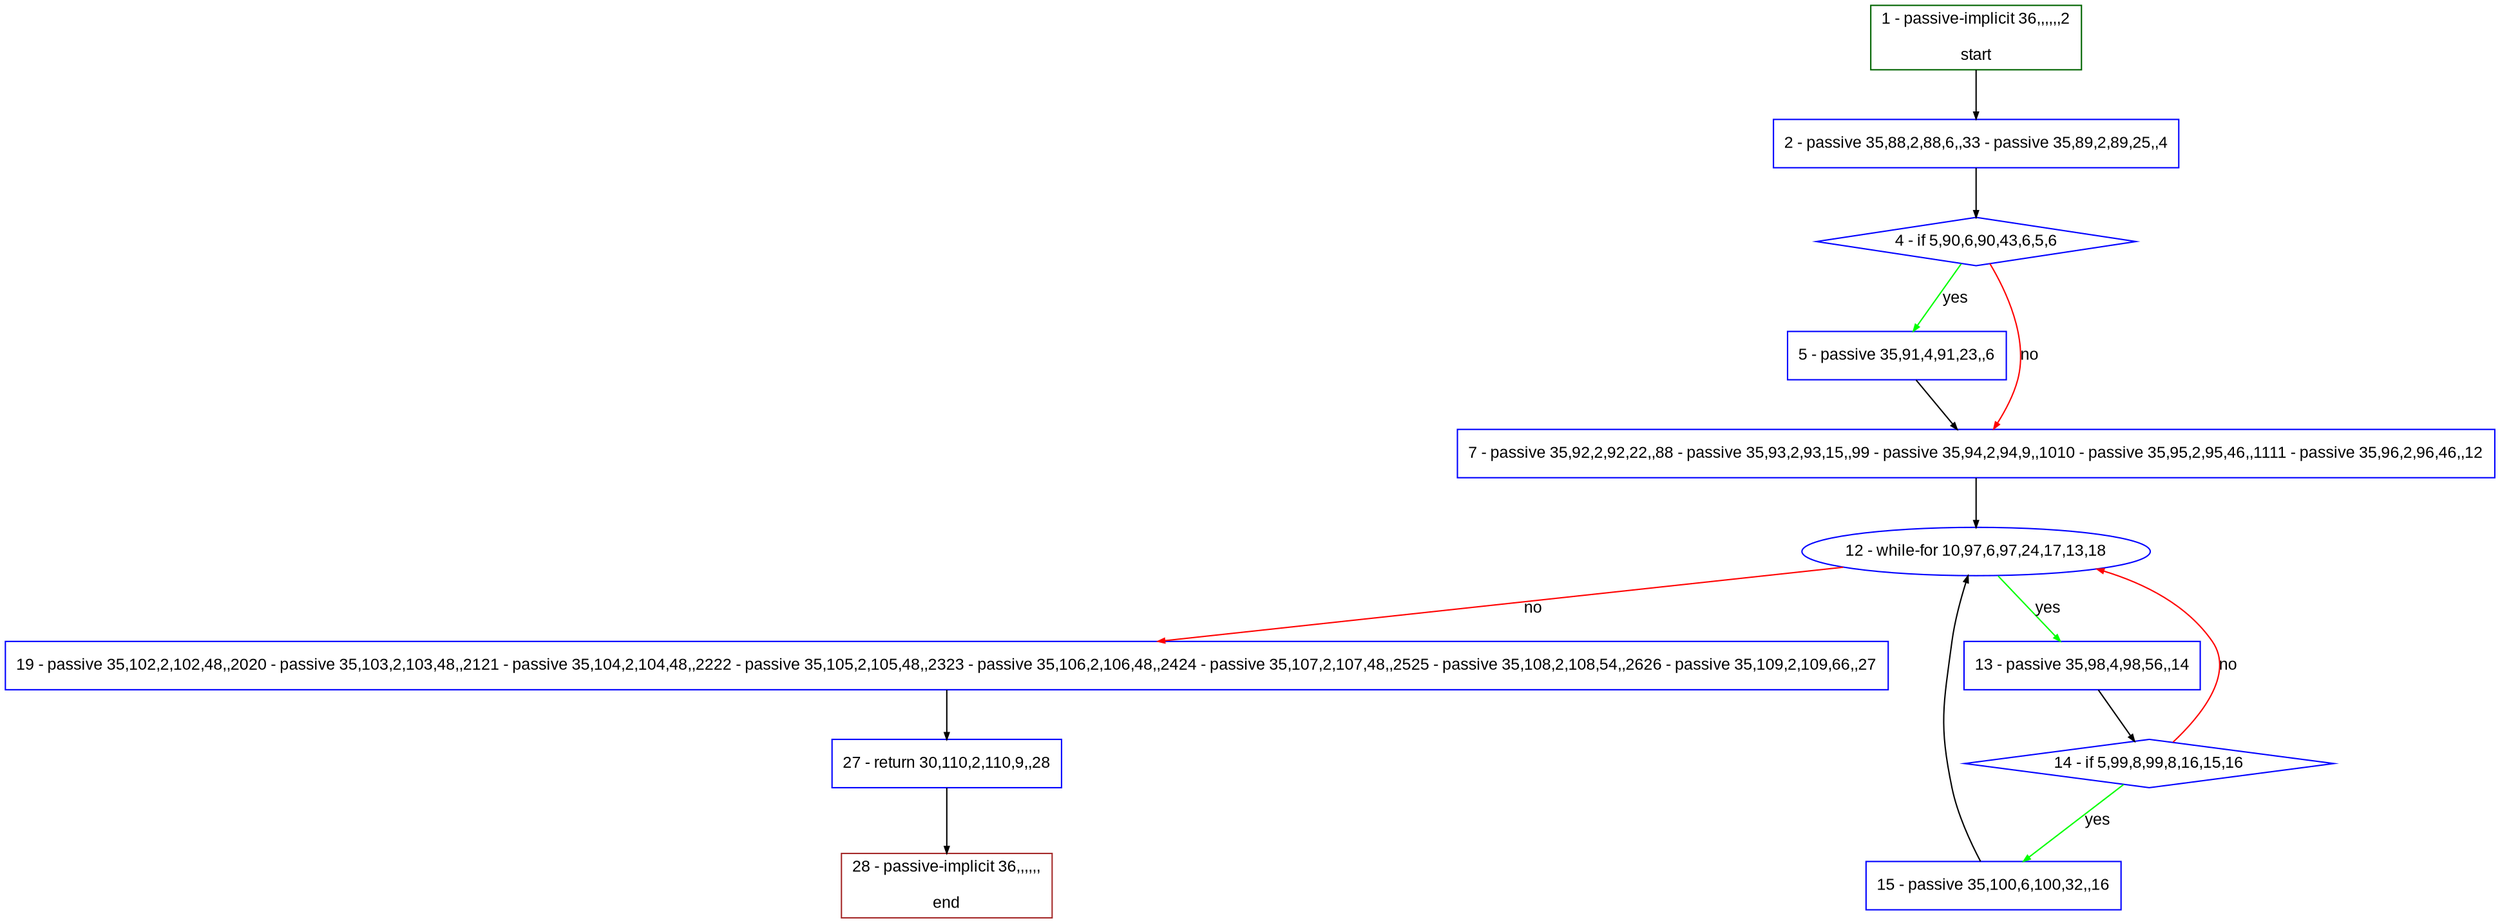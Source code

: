 digraph "" {
  graph [pack="true", label="", fontsize="12", packmode="clust", fontname="Arial", fillcolor="#FFFFCC", bgcolor="white", style="rounded,filled", compound="true"];
  node [node_initialized="no", label="", color="grey", fontsize="12", fillcolor="white", fontname="Arial", style="filled", shape="rectangle", compound="true", fixedsize="false"];
  edge [fontcolor="black", arrowhead="normal", arrowtail="none", arrowsize="0.5", ltail="", label="", color="black", fontsize="12", lhead="", fontname="Arial", dir="forward", compound="true"];
  __N1 [label="2 - passive 35,88,2,88,6,,33 - passive 35,89,2,89,25,,4", color="#0000ff", fillcolor="#ffffff", style="filled", shape="box"];
  __N2 [label="1 - passive-implicit 36,,,,,,2\n\nstart", color="#006400", fillcolor="#ffffff", style="filled", shape="box"];
  __N3 [label="4 - if 5,90,6,90,43,6,5,6", color="#0000ff", fillcolor="#ffffff", style="filled", shape="diamond"];
  __N4 [label="5 - passive 35,91,4,91,23,,6", color="#0000ff", fillcolor="#ffffff", style="filled", shape="box"];
  __N5 [label="7 - passive 35,92,2,92,22,,88 - passive 35,93,2,93,15,,99 - passive 35,94,2,94,9,,1010 - passive 35,95,2,95,46,,1111 - passive 35,96,2,96,46,,12", color="#0000ff", fillcolor="#ffffff", style="filled", shape="box"];
  __N6 [label="12 - while-for 10,97,6,97,24,17,13,18", color="#0000ff", fillcolor="#ffffff", style="filled", shape="oval"];
  __N7 [label="13 - passive 35,98,4,98,56,,14", color="#0000ff", fillcolor="#ffffff", style="filled", shape="box"];
  __N8 [label="19 - passive 35,102,2,102,48,,2020 - passive 35,103,2,103,48,,2121 - passive 35,104,2,104,48,,2222 - passive 35,105,2,105,48,,2323 - passive 35,106,2,106,48,,2424 - passive 35,107,2,107,48,,2525 - passive 35,108,2,108,54,,2626 - passive 35,109,2,109,66,,27", color="#0000ff", fillcolor="#ffffff", style="filled", shape="box"];
  __N9 [label="14 - if 5,99,8,99,8,16,15,16", color="#0000ff", fillcolor="#ffffff", style="filled", shape="diamond"];
  __N10 [label="15 - passive 35,100,6,100,32,,16", color="#0000ff", fillcolor="#ffffff", style="filled", shape="box"];
  __N11 [label="27 - return 30,110,2,110,9,,28", color="#0000ff", fillcolor="#ffffff", style="filled", shape="box"];
  __N12 [label="28 - passive-implicit 36,,,,,,\n\nend", color="#a52a2a", fillcolor="#ffffff", style="filled", shape="box"];
  __N2 -> __N1 [arrowhead="normal", arrowtail="none", color="#000000", label="", dir="forward"];
  __N1 -> __N3 [arrowhead="normal", arrowtail="none", color="#000000", label="", dir="forward"];
  __N3 -> __N4 [arrowhead="normal", arrowtail="none", color="#00ff00", label="yes", dir="forward"];
  __N3 -> __N5 [arrowhead="normal", arrowtail="none", color="#ff0000", label="no", dir="forward"];
  __N4 -> __N5 [arrowhead="normal", arrowtail="none", color="#000000", label="", dir="forward"];
  __N5 -> __N6 [arrowhead="normal", arrowtail="none", color="#000000", label="", dir="forward"];
  __N6 -> __N7 [arrowhead="normal", arrowtail="none", color="#00ff00", label="yes", dir="forward"];
  __N6 -> __N8 [arrowhead="normal", arrowtail="none", color="#ff0000", label="no", dir="forward"];
  __N7 -> __N9 [arrowhead="normal", arrowtail="none", color="#000000", label="", dir="forward"];
  __N9 -> __N6 [arrowhead="normal", arrowtail="none", color="#ff0000", label="no", dir="forward"];
  __N9 -> __N10 [arrowhead="normal", arrowtail="none", color="#00ff00", label="yes", dir="forward"];
  __N10 -> __N6 [arrowhead="normal", arrowtail="none", color="#000000", label="", dir="forward"];
  __N8 -> __N11 [arrowhead="normal", arrowtail="none", color="#000000", label="", dir="forward"];
  __N11 -> __N12 [arrowhead="normal", arrowtail="none", color="#000000", label="", dir="forward"];
}
